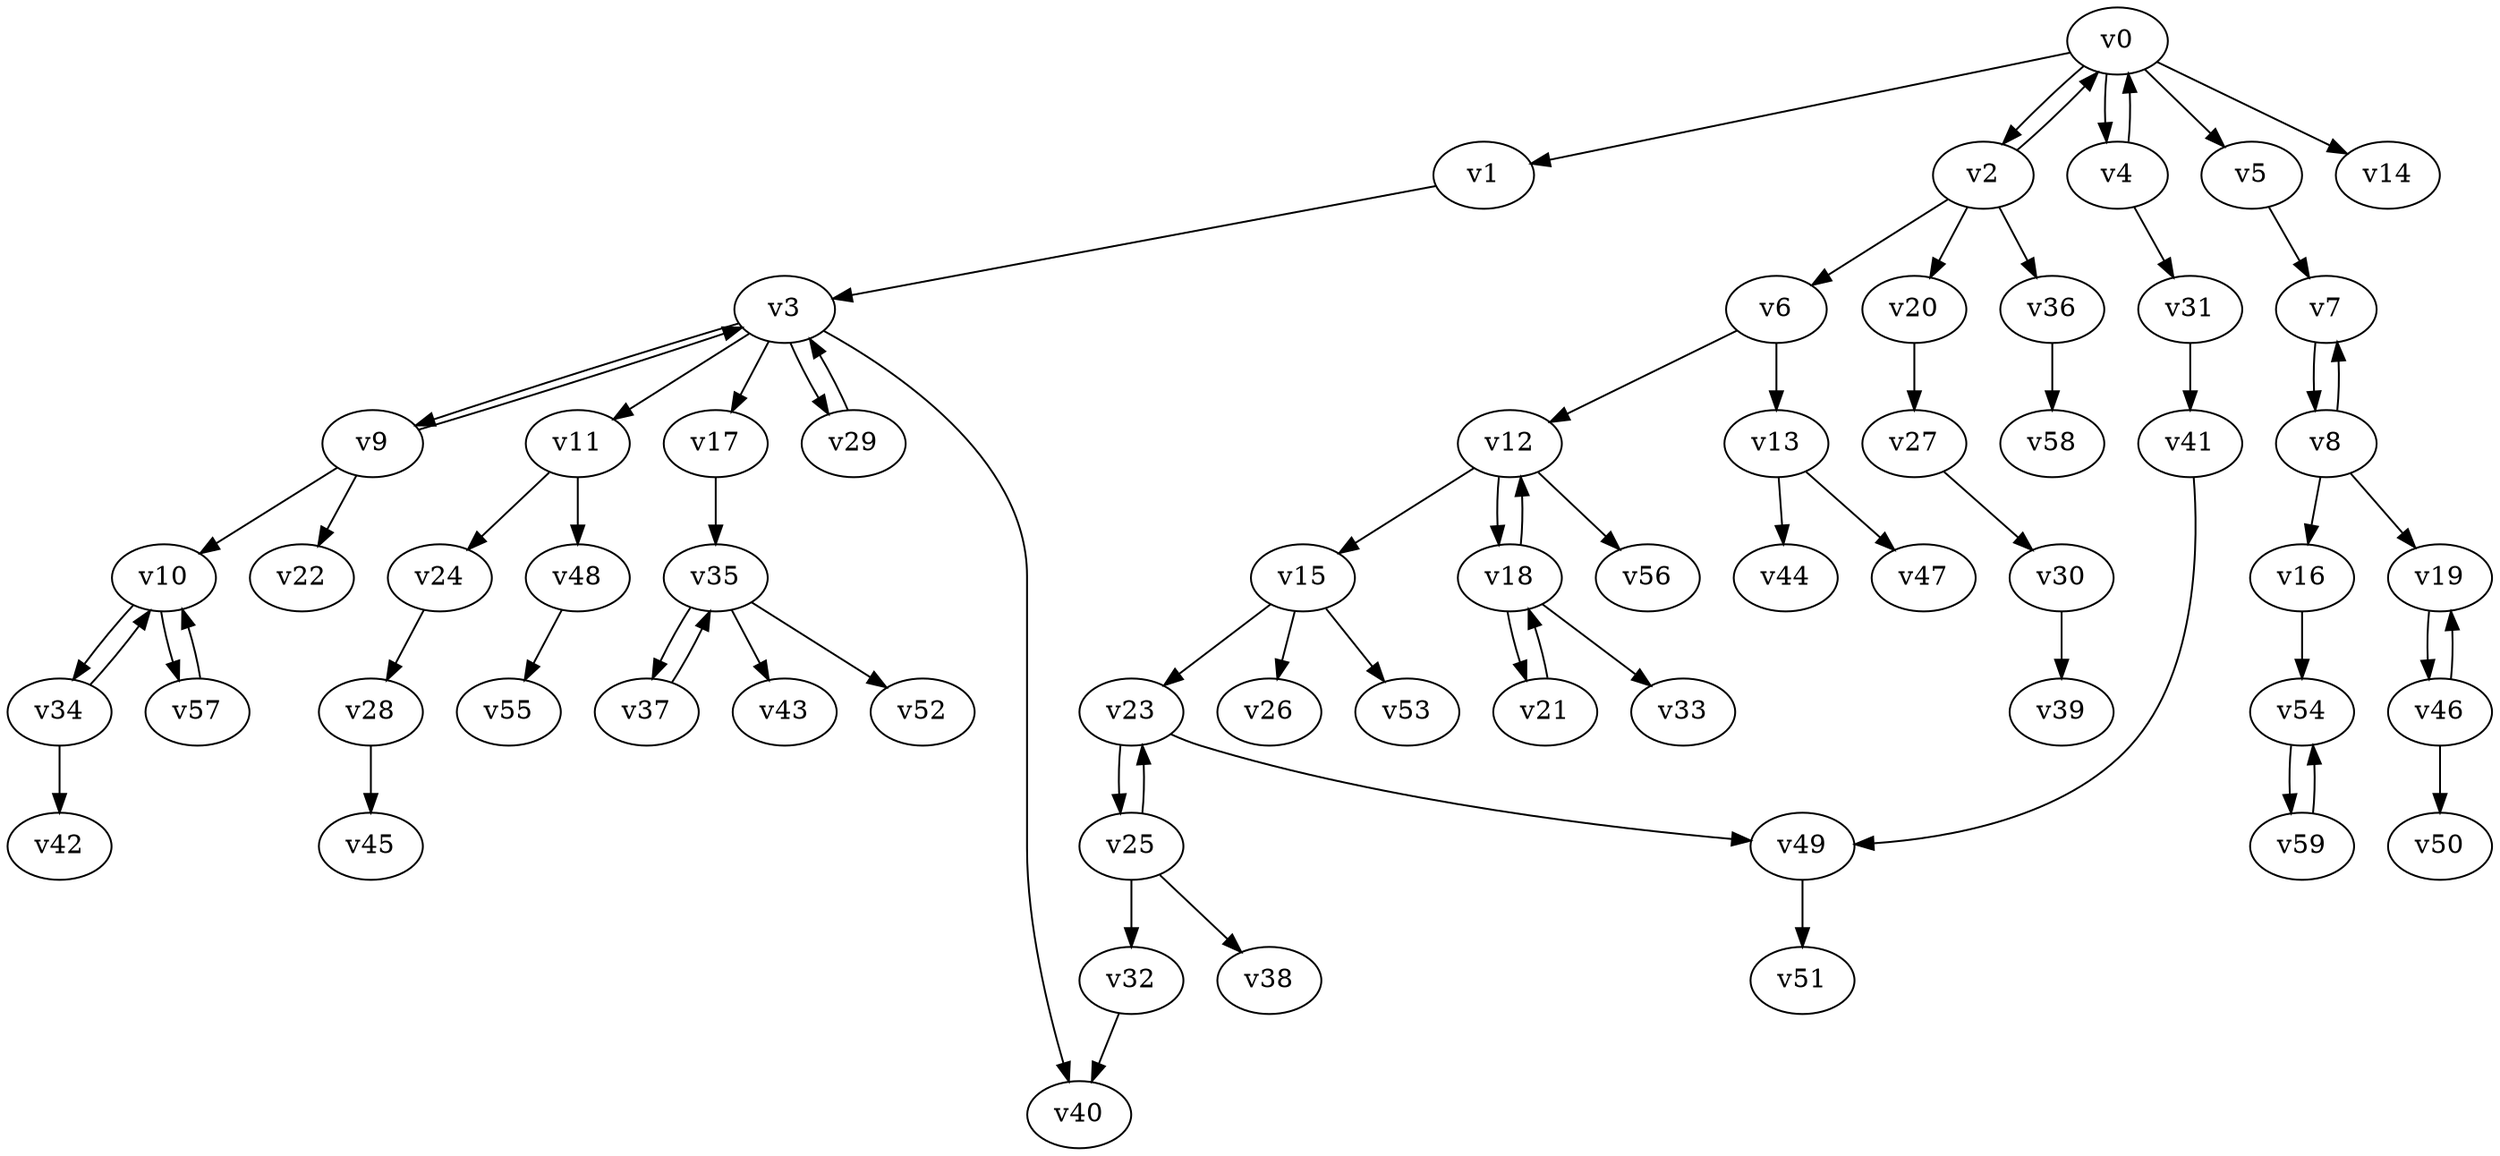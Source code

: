 digraph test081 {
    v0 [name="v0", player=0, weight=11];
    v1 [name="v1", player=1, weight=10];
    v2 [name="v2", player=0, weight=15];
    v3 [name="v3", player=1, weight=3];
    v4 [name="v4", player=0, weight=17];
    v5 [name="v5", player=1, weight=7];
    v6 [name="v6", player=0, weight=8];
    v7 [name="v7", player=1, weight=11];
    v8 [name="v8", player=0, weight=7];
    v9 [name="v9", player=1, weight=9];
    v10 [name="v10", player=0, weight=5];
    v11 [name="v11", player=1, weight=7];
    v12 [name="v12", player=0, weight=12];
    v13 [name="v13", player=1, weight=8];
    v14 [name="v14", player=0, weight=5];
    v15 [name="v15", player=1, weight=14];
    v16 [name="v16", player=0, weight=12];
    v17 [name="v17", player=1, weight=2];
    v18 [name="v18", player=0, weight=7];
    v19 [name="v19", player=1, weight=1];
    v20 [name="v20", player=0, weight=12];
    v21 [name="v21", player=1, weight=9];
    v22 [name="v22", player=0, weight=11];
    v23 [name="v23", player=1, weight=9];
    v24 [name="v24", player=0, weight=5];
    v25 [name="v25", player=1, weight=1];
    v26 [name="v26", player=0, weight=9];
    v27 [name="v27", player=1, weight=4];
    v28 [name="v28", player=0, weight=7];
    v29 [name="v29", player=1, weight=5];
    v30 [name="v30", player=0, weight=13];
    v31 [name="v31", player=1, weight=4];
    v32 [name="v32", player=0, weight=5];
    v33 [name="v33", player=1, weight=0];
    v34 [name="v34", player=0, weight=2];
    v35 [name="v35", player=1, weight=1];
    v36 [name="v36", player=0, weight=-2];
    v37 [name="v37", player=1, weight=2];
    v38 [name="v38", player=0, weight=15];
    v39 [name="v39", player=1, weight=16];
    v40 [name="v40", player=0, weight=9];
    v41 [name="v41", player=1, weight=15];
    v42 [name="v42", player=0, weight=8];
    v43 [name="v43", player=1, weight=3];
    v44 [name="v44", player=0, weight=7];
    v45 [name="v45", player=1, weight=10];
    v46 [name="v46", player=0, weight=5];
    v47 [name="v47", player=1, weight=3];
    v48 [name="v48", player=0, weight=4];
    v49 [name="v49", player=1, weight=6];
    v50 [name="v50", player=0, weight=17];
    v51 [name="v51", player=1, weight=6];
    v52 [name="v52", player=0, weight=5];
    v53 [name="v53", player=1, weight=3];
    v54 [name="v54", player=0, weight=10];
    v55 [name="v55", player=1, weight=3];
    v56 [name="v56", player=0, weight=0];
    v57 [name="v57", player=1, weight=-1];
    v58 [name="v58", player=0, weight=1];
    v59 [name="v59", player=1, weight=-2];
    v0 -> v1;
    v0 -> v2;
    v2 -> v0;
    v1 -> v3;
    v0 -> v4;
    v4 -> v0;
    v0 -> v5;
    v2 -> v6;
    v5 -> v7;
    v7 -> v8;
    v8 -> v7;
    v3 -> v9;
    v9 -> v3;
    v9 -> v10;
    v3 -> v11;
    v6 -> v12;
    v6 -> v13;
    v0 -> v14;
    v12 -> v15;
    v8 -> v16;
    v3 -> v17;
    v12 -> v18;
    v18 -> v12;
    v8 -> v19;
    v2 -> v20;
    v18 -> v21;
    v21 -> v18;
    v9 -> v22;
    v15 -> v23;
    v11 -> v24;
    v23 -> v25;
    v25 -> v23;
    v15 -> v26;
    v20 -> v27;
    v24 -> v28;
    v3 -> v29;
    v29 -> v3;
    v27 -> v30;
    v4 -> v31;
    v25 -> v32;
    v18 -> v33;
    v10 -> v34;
    v34 -> v10;
    v17 -> v35;
    v2 -> v36;
    v35 -> v37;
    v37 -> v35;
    v25 -> v38;
    v30 -> v39;
    v3 -> v40;
    v31 -> v41;
    v34 -> v42;
    v35 -> v43;
    v13 -> v44;
    v28 -> v45;
    v19 -> v46;
    v46 -> v19;
    v13 -> v47;
    v11 -> v48;
    v23 -> v49;
    v46 -> v50;
    v49 -> v51;
    v35 -> v52;
    v15 -> v53;
    v16 -> v54;
    v48 -> v55;
    v12 -> v56;
    v10 -> v57;
    v57 -> v10;
    v36 -> v58;
    v54 -> v59;
    v59 -> v54;
    v41 -> v49;
    v32 -> v40;
}
